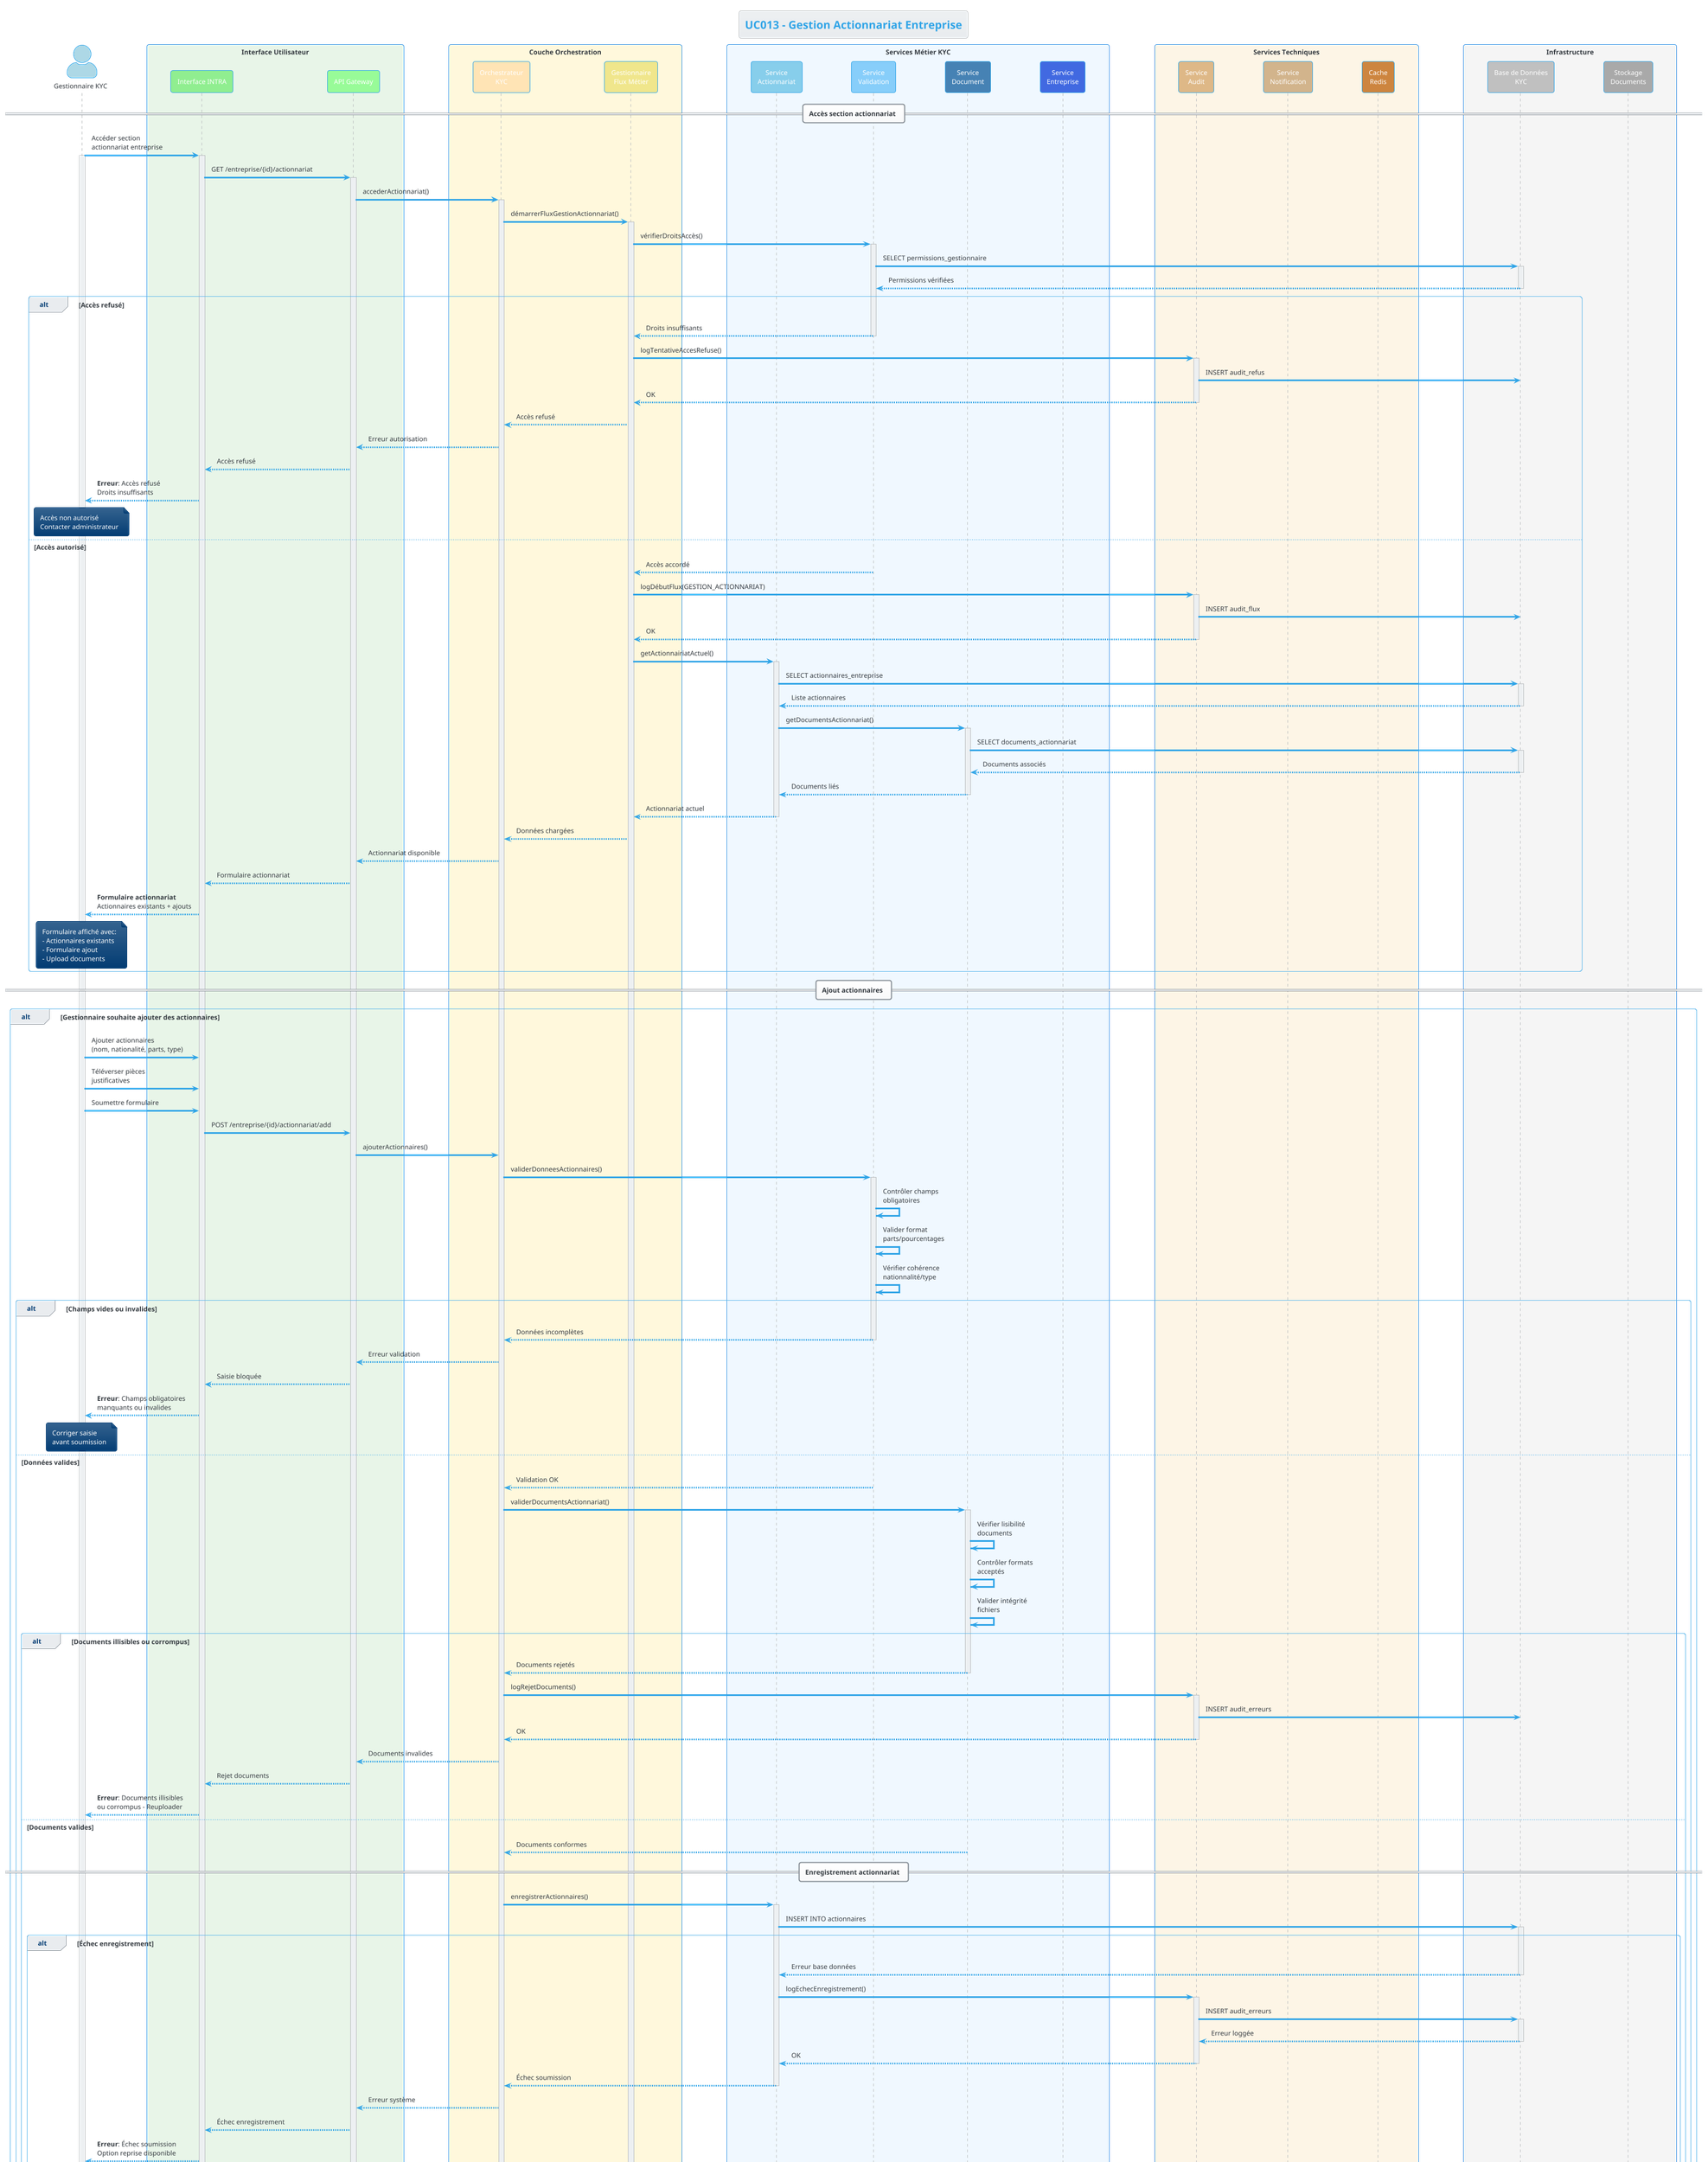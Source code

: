 @startuml UC013
!theme cerulean

title UC013 - Gestion Actionnariat Entreprise
skinparam actorStyle awesome
skinparam sequenceBoxBorderColor #1E88E5
skinparam participantBackgroundColor #E3F2FD
skinparam lifeline {
    BackgroundColor #BBDEFB
}

' Acteurs externes
actor "Gestionnaire KYC" as Gestionnaire #LightBlue

' Couche présentation
box "Interface Utilisateur" #E8F5E8
    participant "Interface INTRA" as WebUI #90EE90
    participant "API Gateway" as Gateway #98FB98
end box

' Couche orchestration
box "Couche Orchestration" #FFF8DC
    participant "Orchestrateur\nKYC" as Orchestrator #FFE4B5
    participant "Gestionnaire\nFlux Métier" as FluxManager #F0E68C
end box

' Services métier
box "Services Métier KYC" #F0F8FF
    participant "Service\nActionnariat" as ActionnairiatService #87CEEB
    participant "Service\nValidation" as ValidationService #87CEFA
    participant "Service\nDocument" as DocumentService #4682B4
    participant "Service\nEntreprise" as EntrepriseService #4169E1
end box

' Services techniques
box "Services Techniques" #FDF5E6
    participant "Service\nAudit" as AuditService #DEB887
    participant "Service\nNotification" as NotificationService #D2B48C
    participant "Cache\nRedis" as CacheService #CD853F
end box

' Infrastructure
box "Infrastructure" #F5F5F5
    participant "Base de Données\nKYC" as DB #C0C0C0
    participant "Stockage\nDocuments" as Storage #A9A9A9
end box

== Accès section actionnariat ==

Gestionnaire -> WebUI : Accéder section\nactionnariat entreprise
activate Gestionnaire
activate WebUI

WebUI -> Gateway : GET /entreprise/{id}/actionnariat
activate Gateway

Gateway -> Orchestrator : accederActionnariat()
activate Orchestrator

Orchestrator -> FluxManager : démarrerFluxGestionActionnariat()
activate FluxManager

FluxManager -> ValidationService : vérifierDroitsAccès()
activate ValidationService

ValidationService -> DB : SELECT permissions_gestionnaire
activate DB
DB --> ValidationService : Permissions vérifiées
deactivate DB

alt Accès refusé
    ValidationService --> FluxManager : Droits insuffisants
    deactivate ValidationService
    
    FluxManager -> AuditService : logTentativeAccesRefuse()
    activate AuditService
    AuditService -> DB : INSERT audit_refus
    AuditService --> FluxManager : OK
    deactivate AuditService
    
    FluxManager --> Orchestrator : Accès refusé
    Orchestrator --> Gateway : Erreur autorisation
    Gateway --> WebUI : Accès refusé
    WebUI --> Gestionnaire : **Erreur**: Accès refusé\nDroits insuffisants
    
    note over Gestionnaire : Accès non autorisé\nContacter administrateur
    
else Accès autorisé
    ValidationService --> FluxManager : Accès accordé
    deactivate ValidationService
    
    FluxManager -> AuditService : logDébutFlux(GESTION_ACTIONNARIAT)
    activate AuditService
    AuditService -> DB : INSERT audit_flux
    AuditService --> FluxManager : OK
    deactivate AuditService
    
    ' Récupération actionnariat existant
    FluxManager -> ActionnairiatService : getActionnairiatActuel()
    activate ActionnairiatService
    
    ActionnairiatService -> DB : SELECT actionnaires_entreprise
    activate DB
    DB --> ActionnairiatService : Liste actionnaires
    deactivate DB
    
    ActionnairiatService -> DocumentService : getDocumentsActionnariat()
    activate DocumentService
    DocumentService -> DB : SELECT documents_actionnariat
    activate DB
    DB --> DocumentService : Documents associés
    deactivate DB
    DocumentService --> ActionnairiatService : Documents liés
    deactivate DocumentService
    
    ActionnairiatService --> FluxManager : Actionnariat actuel
    deactivate ActionnairiatService
    
    FluxManager --> Orchestrator : Données chargées
    Orchestrator --> Gateway : Actionnariat disponible
    Gateway --> WebUI : Formulaire actionnariat
    WebUI --> Gestionnaire : **Formulaire actionnariat**\nActionnaires existants + ajouts
    
    note over Gestionnaire : Formulaire affiché avec:\n- Actionnaires existants\n- Formulaire ajout\n- Upload documents
end

== Ajout actionnaires ==

alt Gestionnaire souhaite ajouter des actionnaires
    Gestionnaire -> WebUI : Ajouter actionnaires\n(nom, nationalité, parts, type)
    Gestionnaire -> WebUI : Téléverser pièces\njustificatives
    Gestionnaire -> WebUI : Soumettre formulaire
    
    WebUI -> Gateway : POST /entreprise/{id}/actionnariat/add
    
    Gateway -> Orchestrator : ajouterActionnaires()
    
    ' Validation des données
    Orchestrator -> ValidationService : validerDonneesActionnaires()
    activate ValidationService
    
    ValidationService -> ValidationService : Contrôler champs\nobligatoires
    ValidationService -> ValidationService : Valider format\nparts/pourcentages
    ValidationService -> ValidationService : Vérifier cohérence\nnationnalité/type
    
    alt Champs vides ou invalides
        ValidationService --> Orchestrator : Données incomplètes
        deactivate ValidationService
        
        Orchestrator --> Gateway : Erreur validation
        Gateway --> WebUI : Saisie bloquée
        WebUI --> Gestionnaire : **Erreur**: Champs obligatoires\nmanquants ou invalides
        
        note over Gestionnaire : Corriger saisie\navant soumission
        
    else Données valides
        ValidationService --> Orchestrator : Validation OK
        deactivate ValidationService
        
        ' Validation des documents
        Orchestrator -> DocumentService : validerDocumentsActionnariat()
        activate DocumentService
        
        DocumentService -> DocumentService : Vérifier lisibilité\ndocuments
        DocumentService -> DocumentService : Contrôler formats\nacceptés
        DocumentService -> DocumentService : Valider intégrité\nfichiers
        
        alt Documents illisibles ou corrompus
            DocumentService --> Orchestrator : Documents rejetés
            deactivate DocumentService
            
            Orchestrator -> AuditService : logRejetDocuments()
            activate AuditService
            AuditService -> DB : INSERT audit_erreurs
            AuditService --> Orchestrator : OK
            deactivate AuditService
            
            Orchestrator --> Gateway : Documents invalides
            Gateway --> WebUI : Rejet documents
            WebUI --> Gestionnaire : **Erreur**: Documents illisibles\nou corrompus - Reuploader
            
        else Documents valides
            DocumentService --> Orchestrator : Documents conformes
            deactivate DocumentService
            
            == Enregistrement actionnariat ==
            
            Orchestrator -> ActionnairiatService : enregistrerActionnaires()
            activate ActionnairiatService
            
            ActionnairiatService -> DB : INSERT INTO actionnaires
            activate DB
            
            alt Échec enregistrement
                DB --> ActionnairiatService : Erreur base données
                deactivate DB
                
                ActionnairiatService -> AuditService : logEchecEnregistrement()
                activate AuditService
                AuditService -> DB : INSERT audit_erreurs
                activate DB
                DB --> AuditService : Erreur loggée
                deactivate DB
                AuditService --> ActionnairiatService : OK
                deactivate AuditService
                
                ActionnairiatService --> Orchestrator : Échec soumission
                deactivate ActionnairiatService
                
                Orchestrator --> Gateway : Erreur système
                Gateway --> WebUI : Échec enregistrement
                WebUI --> Gestionnaire : **Erreur**: Échec soumission\nOption reprise disponible
                
            else Enregistrement réussi
                DB --> ActionnairiatService : Actionnaires créés
                deactivate DB
                
                ' Association documents
                ActionnairiatService -> DocumentService : associerDocumentsActionnaires()
                activate DocumentService
                
                DocumentService -> Storage : Sauvegarder documents
                activate Storage
                Storage --> DocumentService : URLs documents
                deactivate Storage
                
                DocumentService -> DB : INSERT documents_actionnariat
                activate DB
                DB --> DocumentService : Documents associés
                deactivate DB
                
                DocumentService --> ActionnairiatService : Documents liés
                deactivate DocumentService
                
                ' Mise à jour fiche entreprise
                ActionnairiatService -> EntrepriseService : mettreAJourFicheEntreprise()
                activate EntrepriseService
                
                EntrepriseService -> DB : UPDATE entreprise_actionnariat
                activate DB
                DB --> EntrepriseService : Fiche mise à jour
                deactivate DB
                
                EntrepriseService -> CacheService : invalidateEntrepriseCache()
                activate CacheService
                CacheService --> EntrepriseService : Cache invalidé
                deactivate CacheService
                
                EntrepriseService --> ActionnairiatService : Fiche actualisée
                deactivate EntrepriseService
                
                ActionnairiatService --> Orchestrator : Actionnariat enregistré
                deactivate ActionnairiatService
                
                ' Génération résumé
                Orchestrator -> ActionnairiatService : genererResumeActionnariat()
                activate ActionnairiatService
                
                ActionnairiatService -> ActionnairiatService : Compiler données\nactionnariat
                ActionnairiatService -> ActionnairiatService : Générer rapport\nsynthèse
                
                ActionnairiatService --> Orchestrator : Résumé généré
                deactivate ActionnairiatService
                
                ' Audit et notification
                Orchestrator -> AuditService : logActionnairiatMisAJour()
                activate AuditService
                AuditService -> DB : INSERT audit_actions
                AuditService --> Orchestrator : OK
                deactivate AuditService
                
                Orchestrator -> NotificationService : notifierMiseAJourActionnariat()
                activate NotificationService
                NotificationService --> Orchestrator : Notification envoyée
                deactivate NotificationService
                
                Orchestrator --> Gateway : Actionnariat mis à jour
                Gateway --> WebUI : Succès + résumé disponible
                WebUI --> Gestionnaire : **Succès**: Actionnariat mis à jour\nRésumé disponible
                
                note over Gestionnaire : Actionnariat enregistré\nRésumé généré\nFiche entreprise actualisée
                
                == Téléchargement résumé ==
                
                opt Gestionnaire souhaite télécharger
                    Gestionnaire -> WebUI : Télécharger résumé\nactionnariat
                    WebUI -> Gateway : GET /entreprise/{id}/actionnariat/resume
                    Gateway -> ActionnairiatService : getResumeActionnariat()
                    activate ActionnairiatService
                    ActionnairiatService --> Gateway : Fichier résumé
                    deactivate ActionnairiatService
                    Gateway --> WebUI : PDF résumé
                    WebUI --> Gestionnaire : **Fichier résumé prêt**\nTéléchargement lancé
                end
            end
        end
    end
end

== Finalisation ==

Orchestrator -> FluxManager : terminerFluxGestionActionnariat()
FluxManager -> AuditService : logFinFlux()
activate AuditService
AuditService -> DB : UPDATE audit_flux
AuditService --> FluxManager : OK
deactivate AuditService

FluxManager --> Orchestrator : Flux terminé
deactivate FluxManager
deactivate Orchestrator

deactivate Gateway
deactivate WebUI
deactivate Gestionnaire

note over DB : Actionnariat tracé avec\ndocuments associés et\nrésumé généré

@enduml

